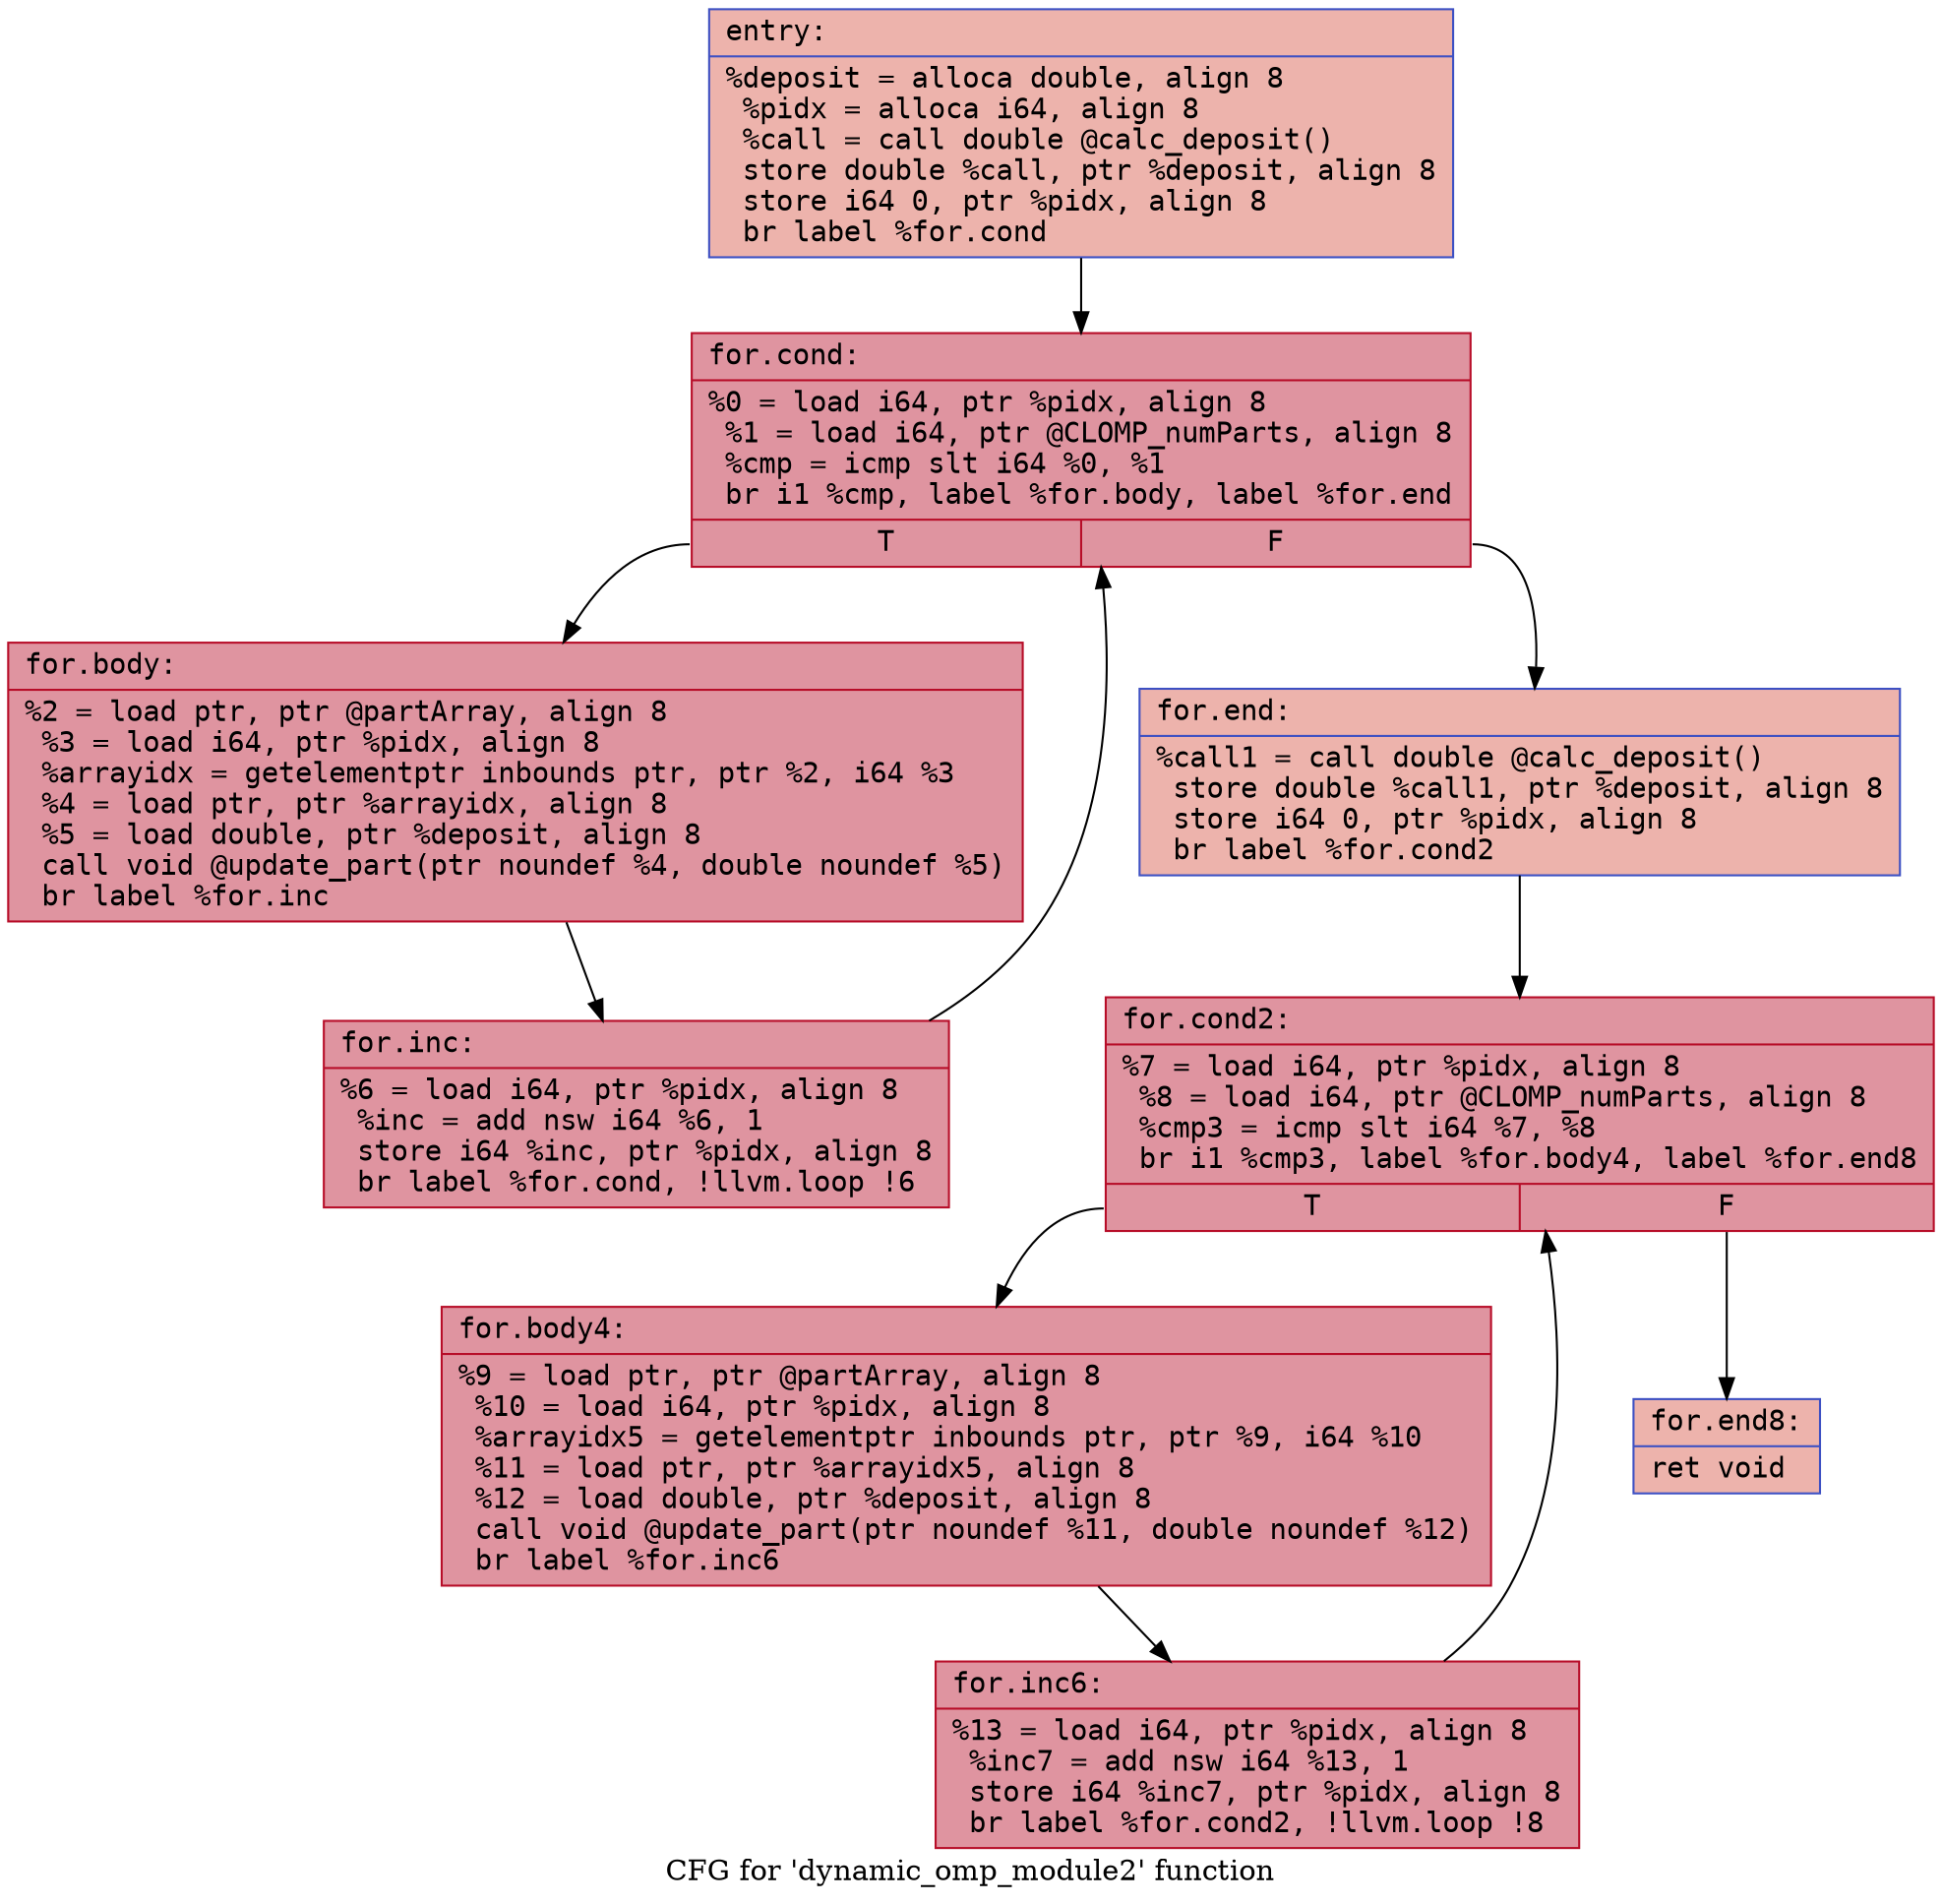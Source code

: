 digraph "CFG for 'dynamic_omp_module2' function" {
	label="CFG for 'dynamic_omp_module2' function";

	Node0x5567ef5a36a0 [shape=record,color="#3d50c3ff", style=filled, fillcolor="#d6524470" fontname="Courier",label="{entry:\l|  %deposit = alloca double, align 8\l  %pidx = alloca i64, align 8\l  %call = call double @calc_deposit()\l  store double %call, ptr %deposit, align 8\l  store i64 0, ptr %pidx, align 8\l  br label %for.cond\l}"];
	Node0x5567ef5a36a0 -> Node0x5567ef5a3b40[tooltip="entry -> for.cond\nProbability 100.00%" ];
	Node0x5567ef5a3b40 [shape=record,color="#b70d28ff", style=filled, fillcolor="#b70d2870" fontname="Courier",label="{for.cond:\l|  %0 = load i64, ptr %pidx, align 8\l  %1 = load i64, ptr @CLOMP_numParts, align 8\l  %cmp = icmp slt i64 %0, %1\l  br i1 %cmp, label %for.body, label %for.end\l|{<s0>T|<s1>F}}"];
	Node0x5567ef5a3b40:s0 -> Node0x5567ef5a3db0[tooltip="for.cond -> for.body\nProbability 96.88%" ];
	Node0x5567ef5a3b40:s1 -> Node0x5567ef5a3e30[tooltip="for.cond -> for.end\nProbability 3.12%" ];
	Node0x5567ef5a3db0 [shape=record,color="#b70d28ff", style=filled, fillcolor="#b70d2870" fontname="Courier",label="{for.body:\l|  %2 = load ptr, ptr @partArray, align 8\l  %3 = load i64, ptr %pidx, align 8\l  %arrayidx = getelementptr inbounds ptr, ptr %2, i64 %3\l  %4 = load ptr, ptr %arrayidx, align 8\l  %5 = load double, ptr %deposit, align 8\l  call void @update_part(ptr noundef %4, double noundef %5)\l  br label %for.inc\l}"];
	Node0x5567ef5a3db0 -> Node0x5567ef5a4370[tooltip="for.body -> for.inc\nProbability 100.00%" ];
	Node0x5567ef5a4370 [shape=record,color="#b70d28ff", style=filled, fillcolor="#b70d2870" fontname="Courier",label="{for.inc:\l|  %6 = load i64, ptr %pidx, align 8\l  %inc = add nsw i64 %6, 1\l  store i64 %inc, ptr %pidx, align 8\l  br label %for.cond, !llvm.loop !6\l}"];
	Node0x5567ef5a4370 -> Node0x5567ef5a3b40[tooltip="for.inc -> for.cond\nProbability 100.00%" ];
	Node0x5567ef5a3e30 [shape=record,color="#3d50c3ff", style=filled, fillcolor="#d6524470" fontname="Courier",label="{for.end:\l|  %call1 = call double @calc_deposit()\l  store double %call1, ptr %deposit, align 8\l  store i64 0, ptr %pidx, align 8\l  br label %for.cond2\l}"];
	Node0x5567ef5a3e30 -> Node0x5567ef5a49d0[tooltip="for.end -> for.cond2\nProbability 100.00%" ];
	Node0x5567ef5a49d0 [shape=record,color="#b70d28ff", style=filled, fillcolor="#b70d2870" fontname="Courier",label="{for.cond2:\l|  %7 = load i64, ptr %pidx, align 8\l  %8 = load i64, ptr @CLOMP_numParts, align 8\l  %cmp3 = icmp slt i64 %7, %8\l  br i1 %cmp3, label %for.body4, label %for.end8\l|{<s0>T|<s1>F}}"];
	Node0x5567ef5a49d0:s0 -> Node0x5567ef5a3780[tooltip="for.cond2 -> for.body4\nProbability 96.88%" ];
	Node0x5567ef5a49d0:s1 -> Node0x5567ef5a4db0[tooltip="for.cond2 -> for.end8\nProbability 3.12%" ];
	Node0x5567ef5a3780 [shape=record,color="#b70d28ff", style=filled, fillcolor="#b70d2870" fontname="Courier",label="{for.body4:\l|  %9 = load ptr, ptr @partArray, align 8\l  %10 = load i64, ptr %pidx, align 8\l  %arrayidx5 = getelementptr inbounds ptr, ptr %9, i64 %10\l  %11 = load ptr, ptr %arrayidx5, align 8\l  %12 = load double, ptr %deposit, align 8\l  call void @update_part(ptr noundef %11, double noundef %12)\l  br label %for.inc6\l}"];
	Node0x5567ef5a3780 -> Node0x5567ef5a5300[tooltip="for.body4 -> for.inc6\nProbability 100.00%" ];
	Node0x5567ef5a5300 [shape=record,color="#b70d28ff", style=filled, fillcolor="#b70d2870" fontname="Courier",label="{for.inc6:\l|  %13 = load i64, ptr %pidx, align 8\l  %inc7 = add nsw i64 %13, 1\l  store i64 %inc7, ptr %pidx, align 8\l  br label %for.cond2, !llvm.loop !8\l}"];
	Node0x5567ef5a5300 -> Node0x5567ef5a49d0[tooltip="for.inc6 -> for.cond2\nProbability 100.00%" ];
	Node0x5567ef5a4db0 [shape=record,color="#3d50c3ff", style=filled, fillcolor="#d6524470" fontname="Courier",label="{for.end8:\l|  ret void\l}"];
}
